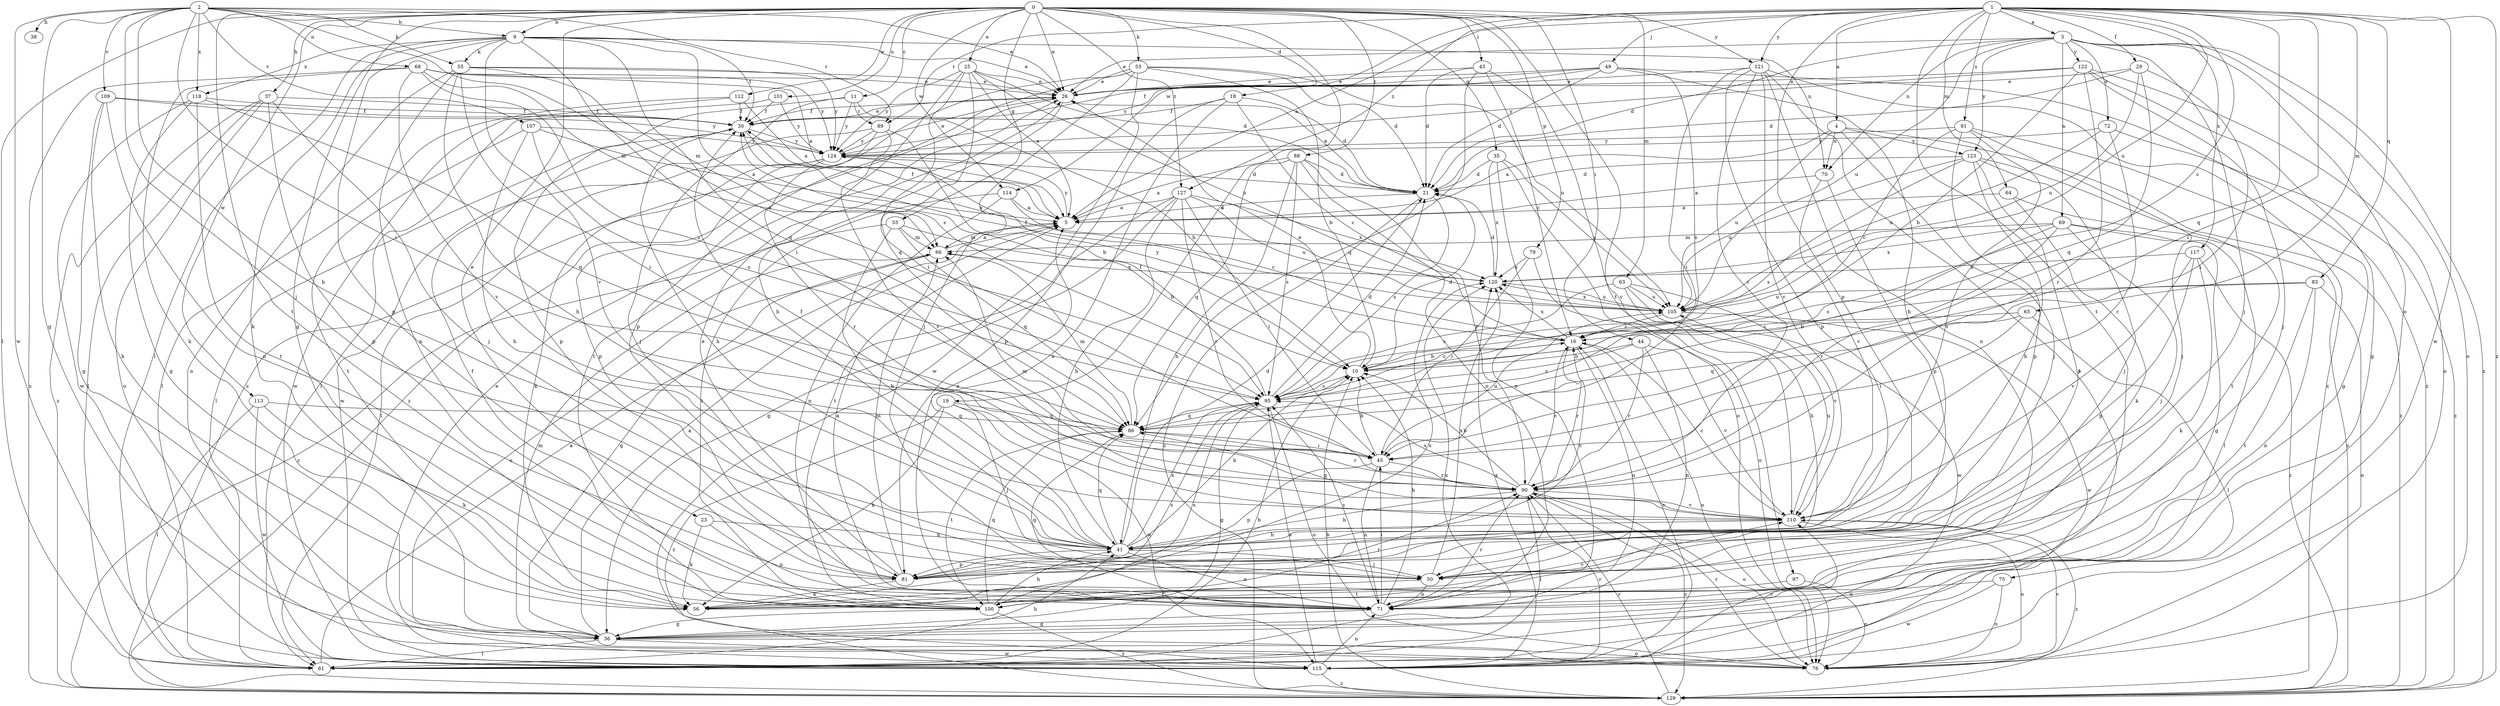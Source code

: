 strict digraph  {
0;
1;
2;
3;
4;
5;
9;
10;
11;
16;
18;
19;
21;
23;
25;
26;
29;
30;
33;
35;
36;
37;
38;
41;
43;
44;
45;
49;
50;
53;
55;
56;
61;
63;
64;
65;
66;
68;
69;
70;
71;
72;
75;
76;
79;
81;
83;
86;
88;
89;
90;
91;
95;
97;
100;
101;
105;
107;
109;
110;
112;
113;
114;
115;
117;
118;
120;
121;
122;
123;
124;
127;
129;
0 -> 9  [label=b];
0 -> 11  [label=c];
0 -> 18  [label=d];
0 -> 19  [label=d];
0 -> 23  [label=e];
0 -> 25  [label=e];
0 -> 26  [label=e];
0 -> 33  [label=g];
0 -> 35  [label=g];
0 -> 36  [label=g];
0 -> 37  [label=h];
0 -> 43  [label=i];
0 -> 44  [label=i];
0 -> 53  [label=k];
0 -> 61  [label=l];
0 -> 63  [label=m];
0 -> 79  [label=p];
0 -> 88  [label=r];
0 -> 97  [label=t];
0 -> 100  [label=t];
0 -> 101  [label=u];
0 -> 112  [label=w];
0 -> 113  [label=w];
0 -> 114  [label=w];
0 -> 121  [label=y];
0 -> 127  [label=z];
1 -> 3  [label=a];
1 -> 4  [label=a];
1 -> 5  [label=a];
1 -> 16  [label=c];
1 -> 29  [label=f];
1 -> 45  [label=i];
1 -> 49  [label=j];
1 -> 64  [label=m];
1 -> 65  [label=m];
1 -> 81  [label=p];
1 -> 83  [label=q];
1 -> 86  [label=q];
1 -> 89  [label=r];
1 -> 91  [label=s];
1 -> 100  [label=t];
1 -> 105  [label=u];
1 -> 114  [label=w];
1 -> 115  [label=w];
1 -> 117  [label=x];
1 -> 121  [label=y];
1 -> 127  [label=z];
1 -> 129  [label=z];
2 -> 9  [label=b];
2 -> 26  [label=e];
2 -> 36  [label=g];
2 -> 38  [label=h];
2 -> 41  [label=h];
2 -> 45  [label=i];
2 -> 50  [label=j];
2 -> 55  [label=k];
2 -> 68  [label=n];
2 -> 89  [label=r];
2 -> 95  [label=s];
2 -> 107  [label=v];
2 -> 109  [label=v];
2 -> 115  [label=w];
2 -> 118  [label=x];
3 -> 21  [label=d];
3 -> 26  [label=e];
3 -> 50  [label=j];
3 -> 69  [label=n];
3 -> 70  [label=n];
3 -> 72  [label=o];
3 -> 75  [label=o];
3 -> 76  [label=o];
3 -> 105  [label=u];
3 -> 122  [label=y];
3 -> 123  [label=y];
3 -> 129  [label=z];
4 -> 5  [label=a];
4 -> 50  [label=j];
4 -> 70  [label=n];
4 -> 105  [label=u];
4 -> 123  [label=y];
4 -> 129  [label=z];
5 -> 30  [label=f];
5 -> 66  [label=m];
5 -> 124  [label=y];
9 -> 26  [label=e];
9 -> 30  [label=f];
9 -> 45  [label=i];
9 -> 55  [label=k];
9 -> 56  [label=k];
9 -> 61  [label=l];
9 -> 70  [label=n];
9 -> 81  [label=p];
9 -> 86  [label=q];
9 -> 95  [label=s];
9 -> 110  [label=v];
9 -> 118  [label=x];
10 -> 16  [label=c];
10 -> 21  [label=d];
10 -> 26  [label=e];
10 -> 95  [label=s];
11 -> 10  [label=b];
11 -> 50  [label=j];
11 -> 81  [label=p];
11 -> 89  [label=r];
11 -> 124  [label=y];
16 -> 10  [label=b];
16 -> 71  [label=n];
16 -> 76  [label=o];
16 -> 90  [label=r];
16 -> 120  [label=x];
16 -> 124  [label=y];
18 -> 16  [label=c];
18 -> 21  [label=d];
18 -> 30  [label=f];
18 -> 71  [label=n];
18 -> 81  [label=p];
19 -> 50  [label=j];
19 -> 56  [label=k];
19 -> 86  [label=q];
19 -> 115  [label=w];
19 -> 129  [label=z];
21 -> 5  [label=a];
21 -> 26  [label=e];
21 -> 95  [label=s];
21 -> 129  [label=z];
23 -> 41  [label=h];
23 -> 56  [label=k];
23 -> 71  [label=n];
25 -> 5  [label=a];
25 -> 21  [label=d];
25 -> 26  [label=e];
25 -> 41  [label=h];
25 -> 45  [label=i];
25 -> 86  [label=q];
25 -> 105  [label=u];
25 -> 124  [label=y];
26 -> 30  [label=f];
26 -> 100  [label=t];
26 -> 129  [label=z];
29 -> 21  [label=d];
29 -> 26  [label=e];
29 -> 45  [label=i];
29 -> 86  [label=q];
29 -> 105  [label=u];
30 -> 26  [label=e];
30 -> 41  [label=h];
30 -> 61  [label=l];
30 -> 120  [label=x];
30 -> 124  [label=y];
33 -> 10  [label=b];
33 -> 41  [label=h];
33 -> 66  [label=m];
33 -> 86  [label=q];
33 -> 129  [label=z];
35 -> 21  [label=d];
35 -> 71  [label=n];
35 -> 76  [label=o];
35 -> 105  [label=u];
35 -> 120  [label=x];
36 -> 5  [label=a];
36 -> 61  [label=l];
36 -> 66  [label=m];
36 -> 76  [label=o];
36 -> 115  [label=w];
37 -> 30  [label=f];
37 -> 50  [label=j];
37 -> 61  [label=l];
37 -> 76  [label=o];
37 -> 81  [label=p];
37 -> 129  [label=z];
41 -> 5  [label=a];
41 -> 10  [label=b];
41 -> 16  [label=c];
41 -> 21  [label=d];
41 -> 50  [label=j];
41 -> 71  [label=n];
41 -> 81  [label=p];
41 -> 86  [label=q];
41 -> 95  [label=s];
43 -> 16  [label=c];
43 -> 21  [label=d];
43 -> 26  [label=e];
43 -> 86  [label=q];
43 -> 110  [label=v];
44 -> 10  [label=b];
44 -> 71  [label=n];
44 -> 90  [label=r];
44 -> 95  [label=s];
44 -> 110  [label=v];
45 -> 10  [label=b];
45 -> 71  [label=n];
45 -> 81  [label=p];
45 -> 90  [label=r];
45 -> 105  [label=u];
49 -> 21  [label=d];
49 -> 26  [label=e];
49 -> 30  [label=f];
49 -> 41  [label=h];
49 -> 95  [label=s];
49 -> 124  [label=y];
49 -> 129  [label=z];
50 -> 71  [label=n];
50 -> 100  [label=t];
50 -> 120  [label=x];
53 -> 10  [label=b];
53 -> 21  [label=d];
53 -> 26  [label=e];
53 -> 50  [label=j];
53 -> 81  [label=p];
53 -> 105  [label=u];
53 -> 115  [label=w];
53 -> 129  [label=z];
55 -> 26  [label=e];
55 -> 41  [label=h];
55 -> 45  [label=i];
55 -> 66  [label=m];
55 -> 71  [label=n];
55 -> 76  [label=o];
55 -> 124  [label=y];
56 -> 90  [label=r];
56 -> 95  [label=s];
56 -> 110  [label=v];
56 -> 120  [label=x];
61 -> 5  [label=a];
61 -> 10  [label=b];
61 -> 41  [label=h];
61 -> 120  [label=x];
63 -> 41  [label=h];
63 -> 95  [label=s];
63 -> 105  [label=u];
63 -> 110  [label=v];
63 -> 115  [label=w];
64 -> 5  [label=a];
64 -> 56  [label=k];
64 -> 129  [label=z];
65 -> 16  [label=c];
65 -> 45  [label=i];
65 -> 61  [label=l];
65 -> 86  [label=q];
66 -> 5  [label=a];
66 -> 36  [label=g];
66 -> 76  [label=o];
66 -> 120  [label=x];
68 -> 5  [label=a];
68 -> 26  [label=e];
68 -> 56  [label=k];
68 -> 66  [label=m];
68 -> 95  [label=s];
68 -> 110  [label=v];
68 -> 124  [label=y];
68 -> 129  [label=z];
69 -> 36  [label=g];
69 -> 50  [label=j];
69 -> 61  [label=l];
69 -> 66  [label=m];
69 -> 90  [label=r];
69 -> 95  [label=s];
69 -> 120  [label=x];
70 -> 5  [label=a];
70 -> 81  [label=p];
70 -> 110  [label=v];
71 -> 5  [label=a];
71 -> 10  [label=b];
71 -> 36  [label=g];
71 -> 45  [label=i];
71 -> 86  [label=q];
71 -> 90  [label=r];
71 -> 95  [label=s];
72 -> 90  [label=r];
72 -> 105  [label=u];
72 -> 124  [label=y];
72 -> 129  [label=z];
75 -> 71  [label=n];
75 -> 76  [label=o];
75 -> 115  [label=w];
76 -> 90  [label=r];
76 -> 110  [label=v];
79 -> 45  [label=i];
79 -> 76  [label=o];
79 -> 120  [label=x];
81 -> 26  [label=e];
81 -> 56  [label=k];
81 -> 66  [label=m];
83 -> 10  [label=b];
83 -> 71  [label=n];
83 -> 76  [label=o];
83 -> 100  [label=t];
83 -> 105  [label=u];
86 -> 45  [label=i];
86 -> 66  [label=m];
86 -> 90  [label=r];
86 -> 100  [label=t];
88 -> 5  [label=a];
88 -> 21  [label=d];
88 -> 41  [label=h];
88 -> 71  [label=n];
88 -> 86  [label=q];
88 -> 90  [label=r];
88 -> 95  [label=s];
89 -> 10  [label=b];
89 -> 81  [label=p];
89 -> 110  [label=v];
89 -> 115  [label=w];
89 -> 124  [label=y];
90 -> 10  [label=b];
90 -> 16  [label=c];
90 -> 30  [label=f];
90 -> 41  [label=h];
90 -> 61  [label=l];
90 -> 66  [label=m];
90 -> 76  [label=o];
90 -> 95  [label=s];
90 -> 110  [label=v];
90 -> 129  [label=z];
91 -> 16  [label=c];
91 -> 36  [label=g];
91 -> 50  [label=j];
91 -> 81  [label=p];
91 -> 110  [label=v];
91 -> 124  [label=y];
95 -> 21  [label=d];
95 -> 30  [label=f];
95 -> 36  [label=g];
95 -> 76  [label=o];
95 -> 86  [label=q];
97 -> 76  [label=o];
97 -> 100  [label=t];
100 -> 30  [label=f];
100 -> 36  [label=g];
100 -> 41  [label=h];
100 -> 86  [label=q];
100 -> 95  [label=s];
100 -> 129  [label=z];
101 -> 30  [label=f];
101 -> 61  [label=l];
101 -> 124  [label=y];
105 -> 16  [label=c];
105 -> 30  [label=f];
105 -> 115  [label=w];
105 -> 120  [label=x];
107 -> 5  [label=a];
107 -> 41  [label=h];
107 -> 95  [label=s];
107 -> 100  [label=t];
107 -> 124  [label=y];
109 -> 30  [label=f];
109 -> 36  [label=g];
109 -> 56  [label=k];
109 -> 71  [label=n];
109 -> 124  [label=y];
110 -> 16  [label=c];
110 -> 41  [label=h];
110 -> 76  [label=o];
110 -> 86  [label=q];
110 -> 105  [label=u];
110 -> 129  [label=z];
112 -> 5  [label=a];
112 -> 30  [label=f];
112 -> 61  [label=l];
112 -> 115  [label=w];
113 -> 56  [label=k];
113 -> 61  [label=l];
113 -> 86  [label=q];
113 -> 115  [label=w];
114 -> 5  [label=a];
114 -> 16  [label=c];
114 -> 71  [label=n];
114 -> 100  [label=t];
115 -> 16  [label=c];
115 -> 26  [label=e];
115 -> 71  [label=n];
115 -> 90  [label=r];
115 -> 95  [label=s];
115 -> 110  [label=v];
115 -> 120  [label=x];
115 -> 129  [label=z];
117 -> 56  [label=k];
117 -> 81  [label=p];
117 -> 110  [label=v];
117 -> 120  [label=x];
117 -> 129  [label=z];
118 -> 30  [label=f];
118 -> 36  [label=g];
118 -> 86  [label=q];
118 -> 100  [label=t];
118 -> 115  [label=w];
120 -> 21  [label=d];
120 -> 105  [label=u];
121 -> 26  [label=e];
121 -> 45  [label=i];
121 -> 61  [label=l];
121 -> 71  [label=n];
121 -> 81  [label=p];
121 -> 90  [label=r];
121 -> 110  [label=v];
121 -> 129  [label=z];
122 -> 10  [label=b];
122 -> 26  [label=e];
122 -> 36  [label=g];
122 -> 50  [label=j];
122 -> 76  [label=o];
122 -> 90  [label=r];
122 -> 124  [label=y];
123 -> 21  [label=d];
123 -> 41  [label=h];
123 -> 50  [label=j];
123 -> 81  [label=p];
123 -> 95  [label=s];
123 -> 100  [label=t];
123 -> 105  [label=u];
124 -> 21  [label=d];
124 -> 26  [label=e];
124 -> 56  [label=k];
124 -> 61  [label=l];
124 -> 90  [label=r];
127 -> 5  [label=a];
127 -> 36  [label=g];
127 -> 41  [label=h];
127 -> 45  [label=i];
127 -> 90  [label=r];
127 -> 100  [label=t];
127 -> 105  [label=u];
127 -> 120  [label=x];
129 -> 10  [label=b];
129 -> 90  [label=r];
}
